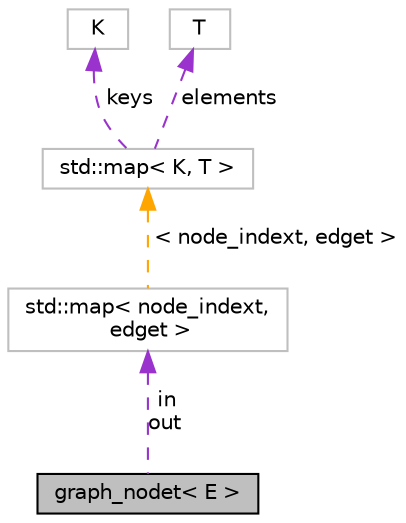 digraph "graph_nodet&lt; E &gt;"
{
 // LATEX_PDF_SIZE
  bgcolor="transparent";
  edge [fontname="Helvetica",fontsize="10",labelfontname="Helvetica",labelfontsize="10"];
  node [fontname="Helvetica",fontsize="10",shape=record];
  Node1 [label="graph_nodet\< E \>",height=0.2,width=0.4,color="black", fillcolor="grey75", style="filled", fontcolor="black",tooltip="This class represents a node in a directed graph."];
  Node2 -> Node1 [dir="back",color="darkorchid3",fontsize="10",style="dashed",label=" in\nout" ,fontname="Helvetica"];
  Node2 [label="std::map\< node_indext,\l edget \>",height=0.2,width=0.4,color="grey75",tooltip=" "];
  Node3 -> Node2 [dir="back",color="orange",fontsize="10",style="dashed",label=" \< node_indext, edget \>" ,fontname="Helvetica"];
  Node3 [label="std::map\< K, T \>",height=0.2,width=0.4,color="grey75",tooltip="STL class."];
  Node4 -> Node3 [dir="back",color="darkorchid3",fontsize="10",style="dashed",label=" keys" ,fontname="Helvetica"];
  Node4 [label="K",height=0.2,width=0.4,color="grey75",tooltip=" "];
  Node5 -> Node3 [dir="back",color="darkorchid3",fontsize="10",style="dashed",label=" elements" ,fontname="Helvetica"];
  Node5 [label="T",height=0.2,width=0.4,color="grey75",tooltip=" "];
}
